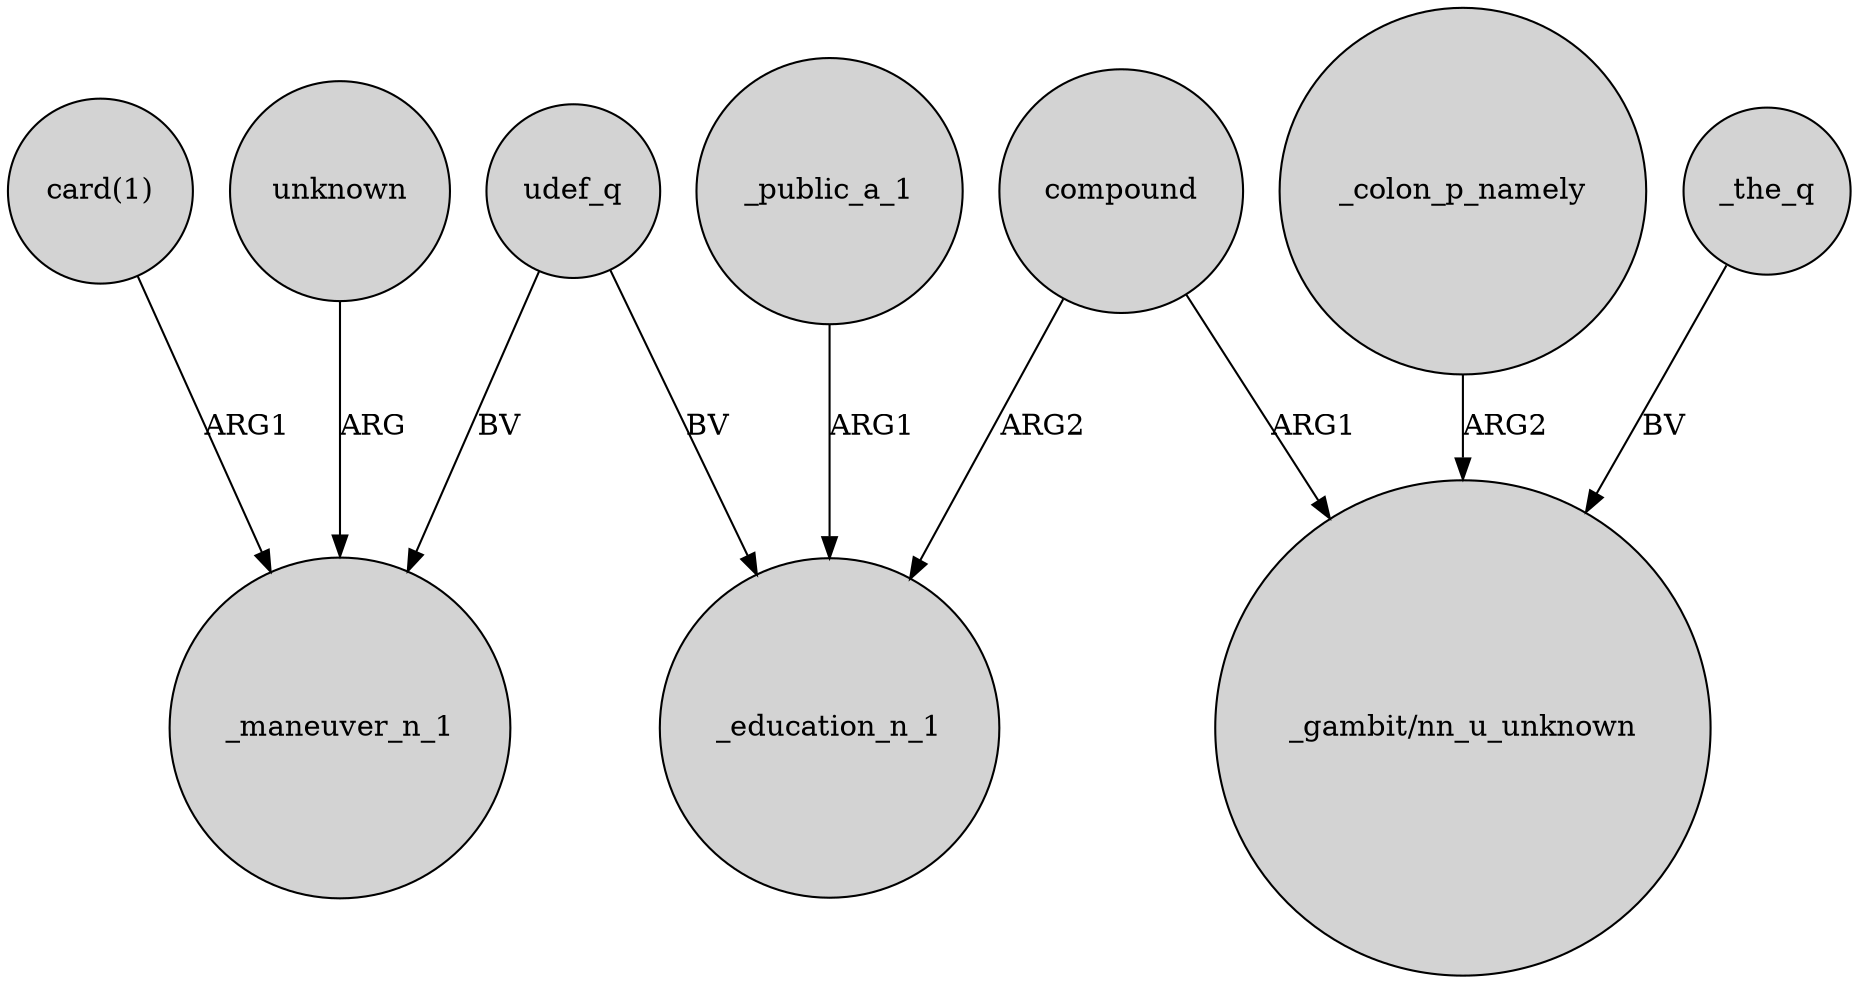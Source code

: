 digraph {
	node [shape=circle style=filled]
	"card(1)" -> _maneuver_n_1 [label=ARG1]
	udef_q -> _maneuver_n_1 [label=BV]
	compound -> _education_n_1 [label=ARG2]
	udef_q -> _education_n_1 [label=BV]
	_public_a_1 -> _education_n_1 [label=ARG1]
	compound -> "_gambit/nn_u_unknown" [label=ARG1]
	unknown -> _maneuver_n_1 [label=ARG]
	_colon_p_namely -> "_gambit/nn_u_unknown" [label=ARG2]
	_the_q -> "_gambit/nn_u_unknown" [label=BV]
}
